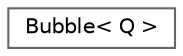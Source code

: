 digraph "Graphical Class Hierarchy"
{
 // INTERACTIVE_SVG=YES
 // LATEX_PDF_SIZE
  bgcolor="transparent";
  edge [fontname=Helvetica,fontsize=10,labelfontname=Helvetica,labelfontsize=10];
  node [fontname=Helvetica,fontsize=10,shape=box,height=0.2,width=0.4];
  rankdir="LR";
  Node0 [id="Node000000",label="Bubble\< Q \>",height=0.2,width=0.4,color="grey40", fillcolor="white", style="filled",URL="$d8/d6e/classBubble.html",tooltip="Class combining two propagators, either GG or GS+SG."];
}
